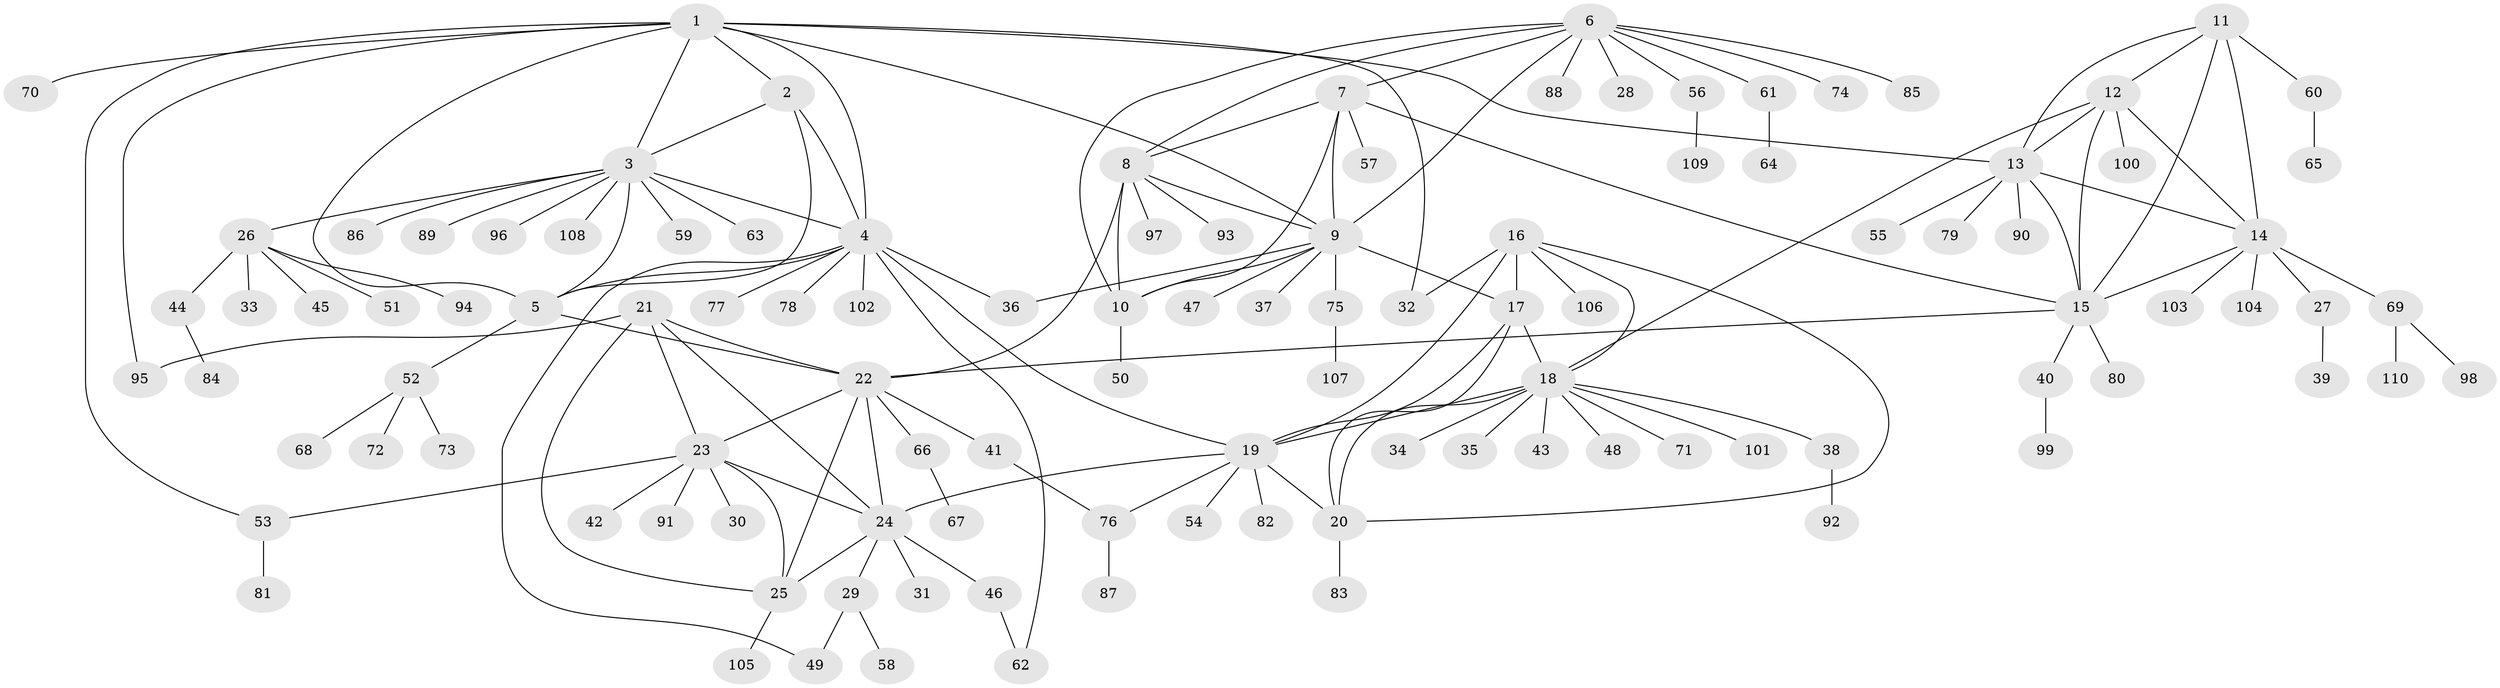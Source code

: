 // coarse degree distribution, {8: 0.03488372093023256, 3: 0.03488372093023256, 17: 0.011627906976744186, 7: 0.03488372093023256, 9: 0.03488372093023256, 6: 0.05813953488372093, 10: 0.023255813953488372, 5: 0.023255813953488372, 4: 0.023255813953488372, 2: 0.11627906976744186, 1: 0.6046511627906976}
// Generated by graph-tools (version 1.1) at 2025/42/03/06/25 10:42:14]
// undirected, 110 vertices, 152 edges
graph export_dot {
graph [start="1"]
  node [color=gray90,style=filled];
  1;
  2;
  3;
  4;
  5;
  6;
  7;
  8;
  9;
  10;
  11;
  12;
  13;
  14;
  15;
  16;
  17;
  18;
  19;
  20;
  21;
  22;
  23;
  24;
  25;
  26;
  27;
  28;
  29;
  30;
  31;
  32;
  33;
  34;
  35;
  36;
  37;
  38;
  39;
  40;
  41;
  42;
  43;
  44;
  45;
  46;
  47;
  48;
  49;
  50;
  51;
  52;
  53;
  54;
  55;
  56;
  57;
  58;
  59;
  60;
  61;
  62;
  63;
  64;
  65;
  66;
  67;
  68;
  69;
  70;
  71;
  72;
  73;
  74;
  75;
  76;
  77;
  78;
  79;
  80;
  81;
  82;
  83;
  84;
  85;
  86;
  87;
  88;
  89;
  90;
  91;
  92;
  93;
  94;
  95;
  96;
  97;
  98;
  99;
  100;
  101;
  102;
  103;
  104;
  105;
  106;
  107;
  108;
  109;
  110;
  1 -- 2;
  1 -- 3;
  1 -- 4;
  1 -- 5;
  1 -- 9;
  1 -- 13;
  1 -- 32;
  1 -- 53;
  1 -- 70;
  1 -- 95;
  2 -- 3;
  2 -- 4;
  2 -- 5;
  3 -- 4;
  3 -- 5;
  3 -- 26;
  3 -- 59;
  3 -- 63;
  3 -- 86;
  3 -- 89;
  3 -- 96;
  3 -- 108;
  4 -- 5;
  4 -- 19;
  4 -- 36;
  4 -- 49;
  4 -- 62;
  4 -- 77;
  4 -- 78;
  4 -- 102;
  5 -- 22;
  5 -- 52;
  6 -- 7;
  6 -- 8;
  6 -- 9;
  6 -- 10;
  6 -- 28;
  6 -- 56;
  6 -- 61;
  6 -- 74;
  6 -- 85;
  6 -- 88;
  7 -- 8;
  7 -- 9;
  7 -- 10;
  7 -- 15;
  7 -- 57;
  8 -- 9;
  8 -- 10;
  8 -- 22;
  8 -- 93;
  8 -- 97;
  9 -- 10;
  9 -- 17;
  9 -- 36;
  9 -- 37;
  9 -- 47;
  9 -- 75;
  10 -- 50;
  11 -- 12;
  11 -- 13;
  11 -- 14;
  11 -- 15;
  11 -- 60;
  12 -- 13;
  12 -- 14;
  12 -- 15;
  12 -- 18;
  12 -- 100;
  13 -- 14;
  13 -- 15;
  13 -- 55;
  13 -- 79;
  13 -- 90;
  14 -- 15;
  14 -- 27;
  14 -- 69;
  14 -- 103;
  14 -- 104;
  15 -- 22;
  15 -- 40;
  15 -- 80;
  16 -- 17;
  16 -- 18;
  16 -- 19;
  16 -- 20;
  16 -- 32;
  16 -- 106;
  17 -- 18;
  17 -- 19;
  17 -- 20;
  18 -- 19;
  18 -- 20;
  18 -- 34;
  18 -- 35;
  18 -- 38;
  18 -- 43;
  18 -- 48;
  18 -- 71;
  18 -- 101;
  19 -- 20;
  19 -- 24;
  19 -- 54;
  19 -- 76;
  19 -- 82;
  20 -- 83;
  21 -- 22;
  21 -- 23;
  21 -- 24;
  21 -- 25;
  21 -- 95;
  22 -- 23;
  22 -- 24;
  22 -- 25;
  22 -- 41;
  22 -- 66;
  23 -- 24;
  23 -- 25;
  23 -- 30;
  23 -- 42;
  23 -- 53;
  23 -- 91;
  24 -- 25;
  24 -- 29;
  24 -- 31;
  24 -- 46;
  25 -- 105;
  26 -- 33;
  26 -- 44;
  26 -- 45;
  26 -- 51;
  26 -- 94;
  27 -- 39;
  29 -- 49;
  29 -- 58;
  38 -- 92;
  40 -- 99;
  41 -- 76;
  44 -- 84;
  46 -- 62;
  52 -- 68;
  52 -- 72;
  52 -- 73;
  53 -- 81;
  56 -- 109;
  60 -- 65;
  61 -- 64;
  66 -- 67;
  69 -- 98;
  69 -- 110;
  75 -- 107;
  76 -- 87;
}
